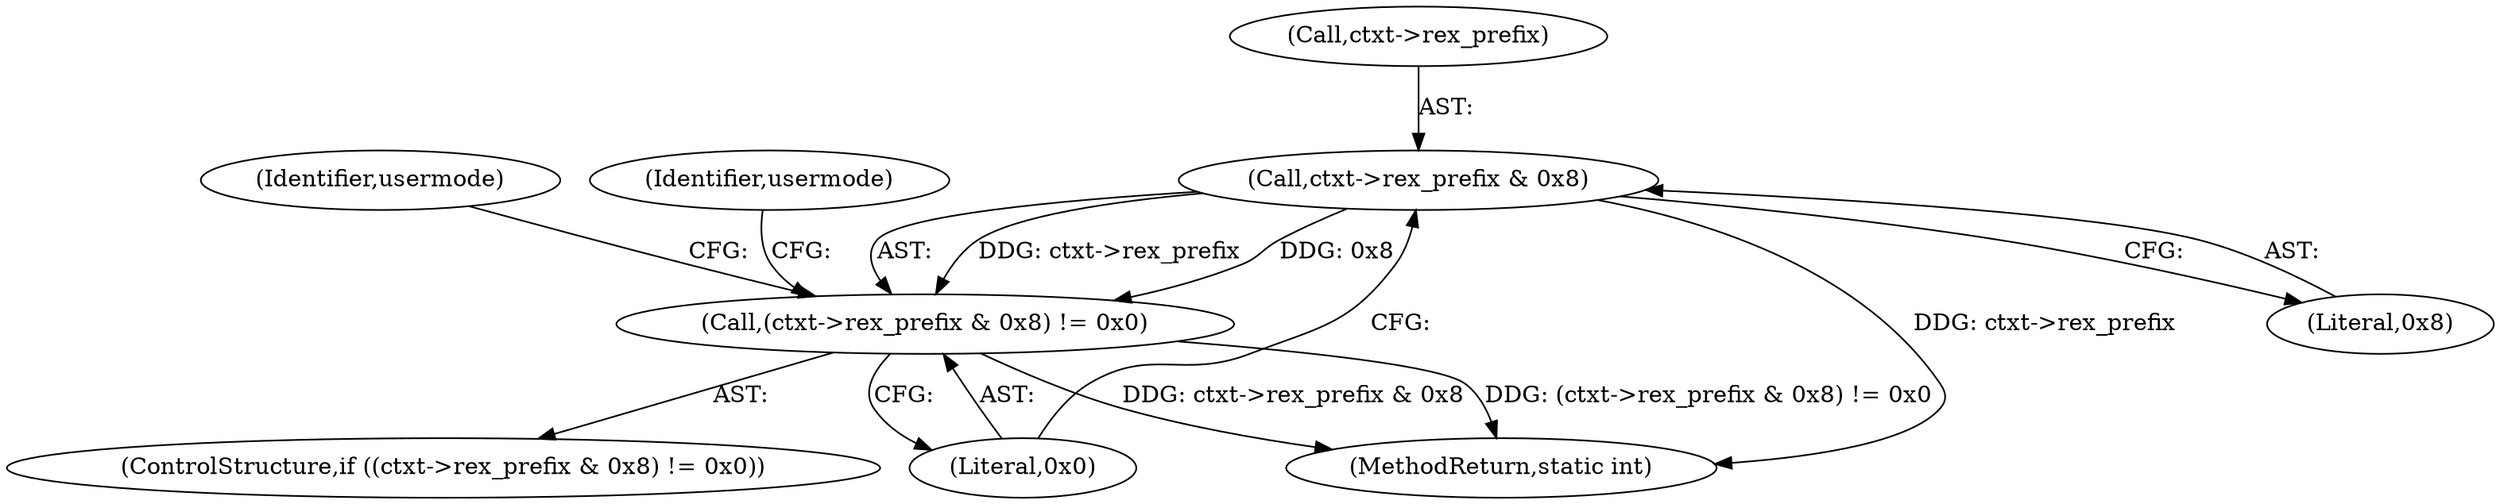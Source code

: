 digraph "0_linux_234f3ce485d54017f15cf5e0699cff4100121601_6@pointer" {
"1000148" [label="(Call,ctxt->rex_prefix & 0x8)"];
"1000147" [label="(Call,(ctxt->rex_prefix & 0x8) != 0x0)"];
"1000146" [label="(ControlStructure,if ((ctxt->rex_prefix & 0x8) != 0x0))"];
"1000153" [label="(Literal,0x0)"];
"1000155" [label="(Identifier,usermode)"];
"1000152" [label="(Literal,0x8)"];
"1000159" [label="(Identifier,usermode)"];
"1000290" [label="(MethodReturn,static int)"];
"1000149" [label="(Call,ctxt->rex_prefix)"];
"1000148" [label="(Call,ctxt->rex_prefix & 0x8)"];
"1000147" [label="(Call,(ctxt->rex_prefix & 0x8) != 0x0)"];
"1000148" -> "1000147"  [label="AST: "];
"1000148" -> "1000152"  [label="CFG: "];
"1000149" -> "1000148"  [label="AST: "];
"1000152" -> "1000148"  [label="AST: "];
"1000153" -> "1000148"  [label="CFG: "];
"1000148" -> "1000290"  [label="DDG: ctxt->rex_prefix"];
"1000148" -> "1000147"  [label="DDG: ctxt->rex_prefix"];
"1000148" -> "1000147"  [label="DDG: 0x8"];
"1000147" -> "1000146"  [label="AST: "];
"1000147" -> "1000153"  [label="CFG: "];
"1000153" -> "1000147"  [label="AST: "];
"1000155" -> "1000147"  [label="CFG: "];
"1000159" -> "1000147"  [label="CFG: "];
"1000147" -> "1000290"  [label="DDG: ctxt->rex_prefix & 0x8"];
"1000147" -> "1000290"  [label="DDG: (ctxt->rex_prefix & 0x8) != 0x0"];
}
